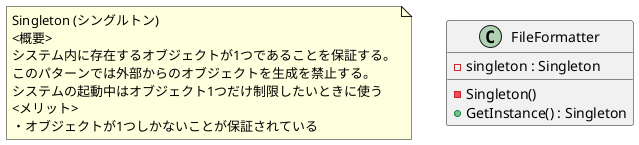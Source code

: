 @startuml

note as N1
  Singleton (シングルトン)
  <概要>
  システム内に存在するオブジェクトが1つであることを保証する。
  このパターンでは外部からのオブジェクトを生成を禁止する。
  システムの起動中はオブジェクト1つだけ制限したいときに使う
  <メリット>
  ・オブジェクトが1つしかないことが保証されている
end note

class FileFormatter {
  - singleton : Singleton
  - Singleton()
  + GetInstance() : Singleton
}

@enduml